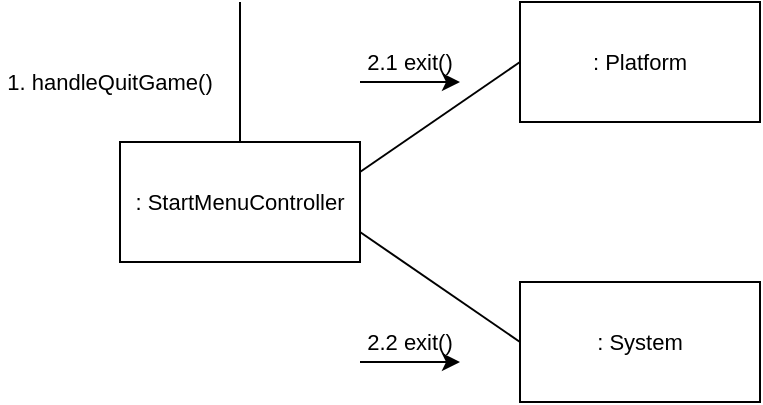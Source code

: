 <mxfile version="12.9.9" type="device"><diagram name="Page-1" id="e7e014a7-5840-1c2e-5031-d8a46d1fe8dd"><mxGraphModel dx="1106" dy="911" grid="1" gridSize="10" guides="1" tooltips="1" connect="1" arrows="1" fold="1" page="1" pageScale="1" pageWidth="1169" pageHeight="826" background="#ffffff" math="0" shadow="0"><root><mxCell id="0"/><mxCell id="1" parent="0"/><mxCell id="3x8eNXLiNQHa67xwkCs8-116" value=": StartMenuController" style="rounded=0;whiteSpace=wrap;html=1;fontSize=11;" vertex="1" parent="1"><mxGeometry x="640" y="270" width="120" height="60" as="geometry"/></mxCell><mxCell id="3x8eNXLiNQHa67xwkCs8-117" value="1. handleQuitGame()" style="text;html=1;strokeColor=none;fillColor=none;align=center;verticalAlign=middle;whiteSpace=wrap;rounded=0;fontSize=11;" vertex="1" parent="1"><mxGeometry x="580" y="230" width="110" height="20" as="geometry"/></mxCell><mxCell id="3x8eNXLiNQHa67xwkCs8-118" value="" style="endArrow=none;html=1;fontSize=11;exitX=0.5;exitY=0;exitDx=0;exitDy=0;" edge="1" parent="1" source="3x8eNXLiNQHa67xwkCs8-116"><mxGeometry width="50" height="50" relative="1" as="geometry"><mxPoint x="680" y="240" as="sourcePoint"/><mxPoint x="700" y="200" as="targetPoint"/></mxGeometry></mxCell><mxCell id="3x8eNXLiNQHa67xwkCs8-119" value=": Platform" style="rounded=0;whiteSpace=wrap;html=1;fontSize=11;" vertex="1" parent="1"><mxGeometry x="840" y="200" width="120" height="60" as="geometry"/></mxCell><mxCell id="3x8eNXLiNQHa67xwkCs8-120" value=": System" style="rounded=0;whiteSpace=wrap;html=1;fontSize=11;" vertex="1" parent="1"><mxGeometry x="840" y="340" width="120" height="60" as="geometry"/></mxCell><mxCell id="3x8eNXLiNQHa67xwkCs8-122" value="" style="endArrow=none;html=1;fontSize=11;entryX=0;entryY=0.5;entryDx=0;entryDy=0;exitX=1;exitY=0.25;exitDx=0;exitDy=0;" edge="1" parent="1" source="3x8eNXLiNQHa67xwkCs8-116" target="3x8eNXLiNQHa67xwkCs8-119"><mxGeometry width="50" height="50" relative="1" as="geometry"><mxPoint x="780" y="330" as="sourcePoint"/><mxPoint x="830" y="280" as="targetPoint"/></mxGeometry></mxCell><mxCell id="3x8eNXLiNQHa67xwkCs8-123" value="" style="endArrow=none;html=1;fontSize=11;entryX=0;entryY=0.5;entryDx=0;entryDy=0;exitX=1;exitY=0.75;exitDx=0;exitDy=0;" edge="1" parent="1" source="3x8eNXLiNQHa67xwkCs8-116" target="3x8eNXLiNQHa67xwkCs8-120"><mxGeometry width="50" height="50" relative="1" as="geometry"><mxPoint x="750" y="400" as="sourcePoint"/><mxPoint x="800" y="350" as="targetPoint"/></mxGeometry></mxCell><mxCell id="3x8eNXLiNQHa67xwkCs8-124" value="2.1 exit()" style="text;html=1;strokeColor=none;fillColor=none;align=center;verticalAlign=middle;whiteSpace=wrap;rounded=0;fontSize=11;" vertex="1" parent="1"><mxGeometry x="760" y="220" width="50" height="20" as="geometry"/></mxCell><mxCell id="3x8eNXLiNQHa67xwkCs8-125" value="2.2 exit()" style="text;html=1;strokeColor=none;fillColor=none;align=center;verticalAlign=middle;whiteSpace=wrap;rounded=0;fontSize=11;" vertex="1" parent="1"><mxGeometry x="760" y="360" width="50" height="20" as="geometry"/></mxCell><mxCell id="3x8eNXLiNQHa67xwkCs8-127" value="" style="endArrow=classic;html=1;fontSize=11;entryX=1;entryY=1;entryDx=0;entryDy=0;exitX=0;exitY=1;exitDx=0;exitDy=0;" edge="1" parent="1" source="3x8eNXLiNQHa67xwkCs8-124" target="3x8eNXLiNQHa67xwkCs8-124"><mxGeometry width="50" height="50" relative="1" as="geometry"><mxPoint x="740" y="220" as="sourcePoint"/><mxPoint x="790" y="170" as="targetPoint"/></mxGeometry></mxCell><mxCell id="3x8eNXLiNQHa67xwkCs8-128" value="" style="endArrow=classic;html=1;fontSize=11;entryX=1;entryY=1;entryDx=0;entryDy=0;exitX=0;exitY=1;exitDx=0;exitDy=0;" edge="1" parent="1" source="3x8eNXLiNQHa67xwkCs8-125" target="3x8eNXLiNQHa67xwkCs8-125"><mxGeometry width="50" height="50" relative="1" as="geometry"><mxPoint x="740" y="450" as="sourcePoint"/><mxPoint x="790" y="400" as="targetPoint"/></mxGeometry></mxCell></root></mxGraphModel></diagram></mxfile>